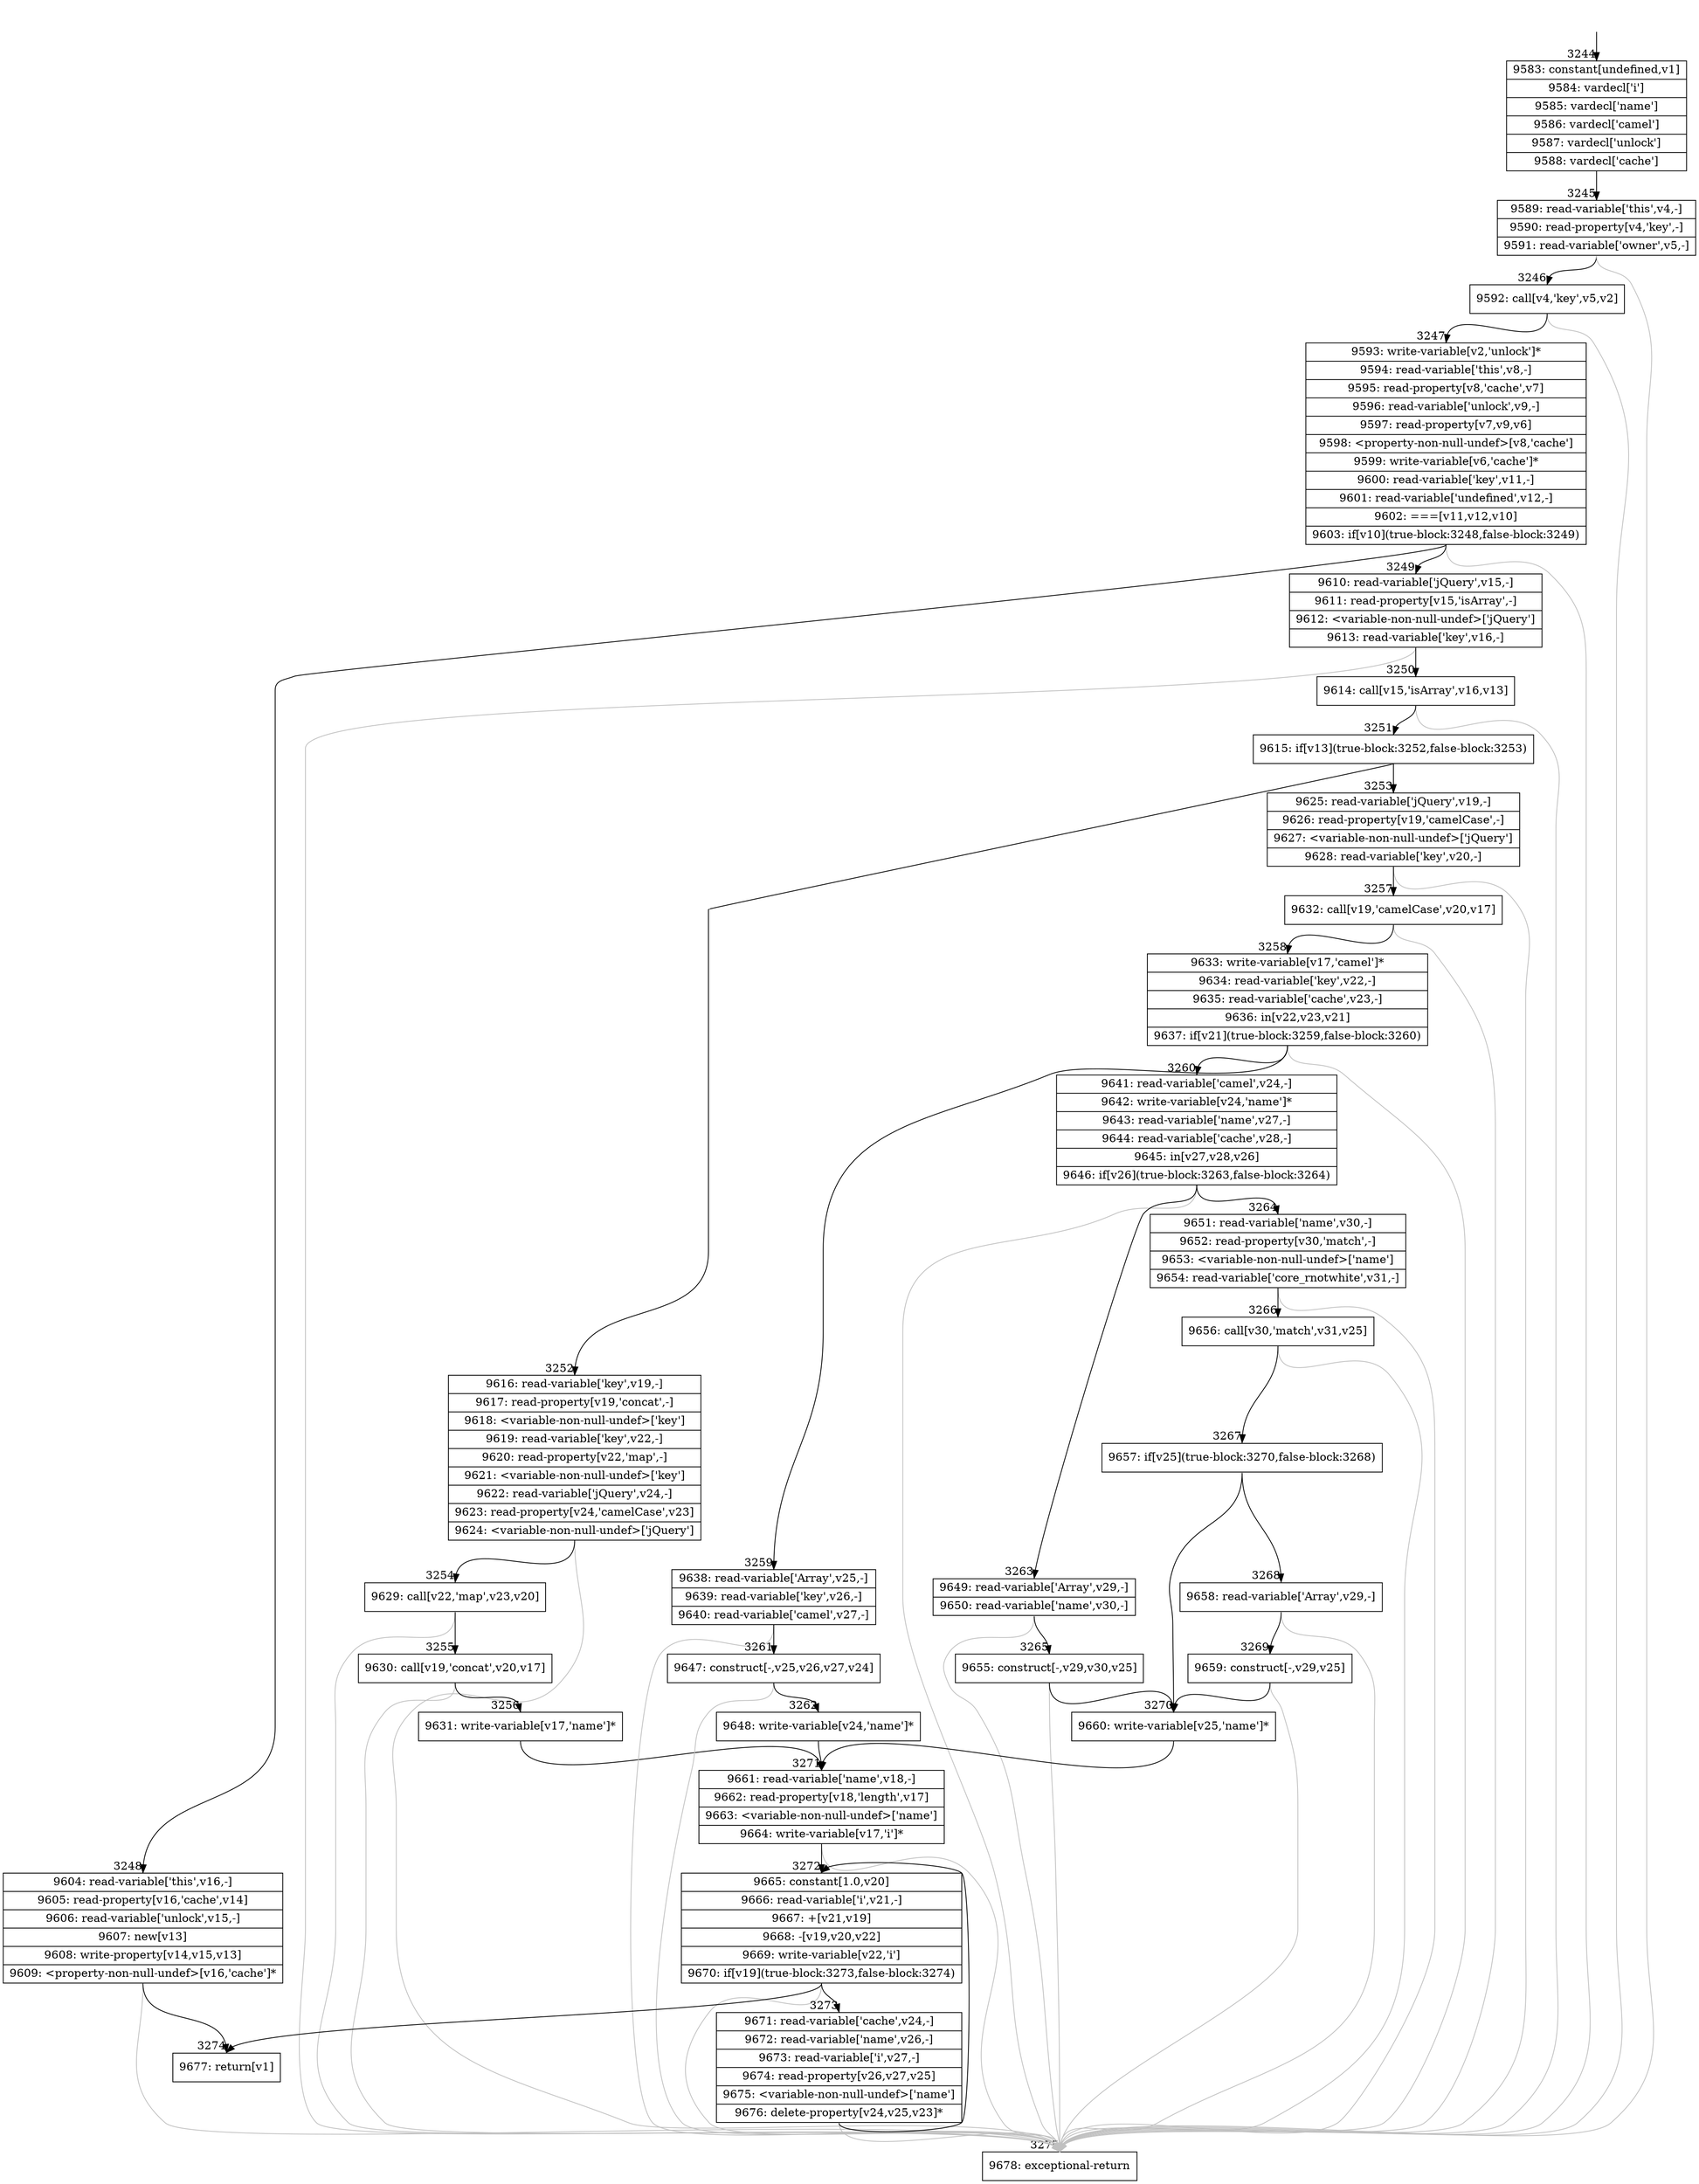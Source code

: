 digraph {
rankdir="TD"
BB_entry212[shape=none,label=""];
BB_entry212 -> BB3244 [tailport=s, headport=n, headlabel="    3244"]
BB3244 [shape=record label="{9583: constant[undefined,v1]|9584: vardecl['i']|9585: vardecl['name']|9586: vardecl['camel']|9587: vardecl['unlock']|9588: vardecl['cache']}" ] 
BB3244 -> BB3245 [tailport=s, headport=n, headlabel="      3245"]
BB3245 [shape=record label="{9589: read-variable['this',v4,-]|9590: read-property[v4,'key',-]|9591: read-variable['owner',v5,-]}" ] 
BB3245 -> BB3246 [tailport=s, headport=n, headlabel="      3246"]
BB3245 -> BB3275 [tailport=s, headport=n, color=gray, headlabel="      3275"]
BB3246 [shape=record label="{9592: call[v4,'key',v5,v2]}" ] 
BB3246 -> BB3247 [tailport=s, headport=n, headlabel="      3247"]
BB3246 -> BB3275 [tailport=s, headport=n, color=gray]
BB3247 [shape=record label="{9593: write-variable[v2,'unlock']*|9594: read-variable['this',v8,-]|9595: read-property[v8,'cache',v7]|9596: read-variable['unlock',v9,-]|9597: read-property[v7,v9,v6]|9598: \<property-non-null-undef\>[v8,'cache']|9599: write-variable[v6,'cache']*|9600: read-variable['key',v11,-]|9601: read-variable['undefined',v12,-]|9602: ===[v11,v12,v10]|9603: if[v10](true-block:3248,false-block:3249)}" ] 
BB3247 -> BB3248 [tailport=s, headport=n, headlabel="      3248"]
BB3247 -> BB3249 [tailport=s, headport=n, headlabel="      3249"]
BB3247 -> BB3275 [tailport=s, headport=n, color=gray]
BB3248 [shape=record label="{9604: read-variable['this',v16,-]|9605: read-property[v16,'cache',v14]|9606: read-variable['unlock',v15,-]|9607: new[v13]|9608: write-property[v14,v15,v13]|9609: \<property-non-null-undef\>[v16,'cache']*}" ] 
BB3248 -> BB3274 [tailport=s, headport=n, headlabel="      3274"]
BB3248 -> BB3275 [tailport=s, headport=n, color=gray]
BB3249 [shape=record label="{9610: read-variable['jQuery',v15,-]|9611: read-property[v15,'isArray',-]|9612: \<variable-non-null-undef\>['jQuery']|9613: read-variable['key',v16,-]}" ] 
BB3249 -> BB3250 [tailport=s, headport=n, headlabel="      3250"]
BB3249 -> BB3275 [tailport=s, headport=n, color=gray]
BB3250 [shape=record label="{9614: call[v15,'isArray',v16,v13]}" ] 
BB3250 -> BB3251 [tailport=s, headport=n, headlabel="      3251"]
BB3250 -> BB3275 [tailport=s, headport=n, color=gray]
BB3251 [shape=record label="{9615: if[v13](true-block:3252,false-block:3253)}" ] 
BB3251 -> BB3252 [tailport=s, headport=n, headlabel="      3252"]
BB3251 -> BB3253 [tailport=s, headport=n, headlabel="      3253"]
BB3252 [shape=record label="{9616: read-variable['key',v19,-]|9617: read-property[v19,'concat',-]|9618: \<variable-non-null-undef\>['key']|9619: read-variable['key',v22,-]|9620: read-property[v22,'map',-]|9621: \<variable-non-null-undef\>['key']|9622: read-variable['jQuery',v24,-]|9623: read-property[v24,'camelCase',v23]|9624: \<variable-non-null-undef\>['jQuery']}" ] 
BB3252 -> BB3254 [tailport=s, headport=n, headlabel="      3254"]
BB3252 -> BB3275 [tailport=s, headport=n, color=gray]
BB3253 [shape=record label="{9625: read-variable['jQuery',v19,-]|9626: read-property[v19,'camelCase',-]|9627: \<variable-non-null-undef\>['jQuery']|9628: read-variable['key',v20,-]}" ] 
BB3253 -> BB3257 [tailport=s, headport=n, headlabel="      3257"]
BB3253 -> BB3275 [tailport=s, headport=n, color=gray]
BB3254 [shape=record label="{9629: call[v22,'map',v23,v20]}" ] 
BB3254 -> BB3255 [tailport=s, headport=n, headlabel="      3255"]
BB3254 -> BB3275 [tailport=s, headport=n, color=gray]
BB3255 [shape=record label="{9630: call[v19,'concat',v20,v17]}" ] 
BB3255 -> BB3256 [tailport=s, headport=n, headlabel="      3256"]
BB3255 -> BB3275 [tailport=s, headport=n, color=gray]
BB3256 [shape=record label="{9631: write-variable[v17,'name']*}" ] 
BB3256 -> BB3271 [tailport=s, headport=n, headlabel="      3271"]
BB3257 [shape=record label="{9632: call[v19,'camelCase',v20,v17]}" ] 
BB3257 -> BB3258 [tailport=s, headport=n, headlabel="      3258"]
BB3257 -> BB3275 [tailport=s, headport=n, color=gray]
BB3258 [shape=record label="{9633: write-variable[v17,'camel']*|9634: read-variable['key',v22,-]|9635: read-variable['cache',v23,-]|9636: in[v22,v23,v21]|9637: if[v21](true-block:3259,false-block:3260)}" ] 
BB3258 -> BB3259 [tailport=s, headport=n, headlabel="      3259"]
BB3258 -> BB3260 [tailport=s, headport=n, headlabel="      3260"]
BB3258 -> BB3275 [tailport=s, headport=n, color=gray]
BB3259 [shape=record label="{9638: read-variable['Array',v25,-]|9639: read-variable['key',v26,-]|9640: read-variable['camel',v27,-]}" ] 
BB3259 -> BB3261 [tailport=s, headport=n, headlabel="      3261"]
BB3259 -> BB3275 [tailport=s, headport=n, color=gray]
BB3260 [shape=record label="{9641: read-variable['camel',v24,-]|9642: write-variable[v24,'name']*|9643: read-variable['name',v27,-]|9644: read-variable['cache',v28,-]|9645: in[v27,v28,v26]|9646: if[v26](true-block:3263,false-block:3264)}" ] 
BB3260 -> BB3263 [tailport=s, headport=n, headlabel="      3263"]
BB3260 -> BB3264 [tailport=s, headport=n, headlabel="      3264"]
BB3260 -> BB3275 [tailport=s, headport=n, color=gray]
BB3261 [shape=record label="{9647: construct[-,v25,v26,v27,v24]}" ] 
BB3261 -> BB3262 [tailport=s, headport=n, headlabel="      3262"]
BB3261 -> BB3275 [tailport=s, headport=n, color=gray]
BB3262 [shape=record label="{9648: write-variable[v24,'name']*}" ] 
BB3262 -> BB3271 [tailport=s, headport=n]
BB3263 [shape=record label="{9649: read-variable['Array',v29,-]|9650: read-variable['name',v30,-]}" ] 
BB3263 -> BB3265 [tailport=s, headport=n, headlabel="      3265"]
BB3263 -> BB3275 [tailport=s, headport=n, color=gray]
BB3264 [shape=record label="{9651: read-variable['name',v30,-]|9652: read-property[v30,'match',-]|9653: \<variable-non-null-undef\>['name']|9654: read-variable['core_rnotwhite',v31,-]}" ] 
BB3264 -> BB3266 [tailport=s, headport=n, headlabel="      3266"]
BB3264 -> BB3275 [tailport=s, headport=n, color=gray]
BB3265 [shape=record label="{9655: construct[-,v29,v30,v25]}" ] 
BB3265 -> BB3270 [tailport=s, headport=n, headlabel="      3270"]
BB3265 -> BB3275 [tailport=s, headport=n, color=gray]
BB3266 [shape=record label="{9656: call[v30,'match',v31,v25]}" ] 
BB3266 -> BB3267 [tailport=s, headport=n, headlabel="      3267"]
BB3266 -> BB3275 [tailport=s, headport=n, color=gray]
BB3267 [shape=record label="{9657: if[v25](true-block:3270,false-block:3268)}" ] 
BB3267 -> BB3270 [tailport=s, headport=n]
BB3267 -> BB3268 [tailport=s, headport=n, headlabel="      3268"]
BB3268 [shape=record label="{9658: read-variable['Array',v29,-]}" ] 
BB3268 -> BB3269 [tailport=s, headport=n, headlabel="      3269"]
BB3268 -> BB3275 [tailport=s, headport=n, color=gray]
BB3269 [shape=record label="{9659: construct[-,v29,v25]}" ] 
BB3269 -> BB3270 [tailport=s, headport=n]
BB3269 -> BB3275 [tailport=s, headport=n, color=gray]
BB3270 [shape=record label="{9660: write-variable[v25,'name']*}" ] 
BB3270 -> BB3271 [tailport=s, headport=n]
BB3271 [shape=record label="{9661: read-variable['name',v18,-]|9662: read-property[v18,'length',v17]|9663: \<variable-non-null-undef\>['name']|9664: write-variable[v17,'i']*}" ] 
BB3271 -> BB3272 [tailport=s, headport=n, headlabel="      3272"]
BB3271 -> BB3275 [tailport=s, headport=n, color=gray]
BB3272 [shape=record label="{9665: constant[1.0,v20]|9666: read-variable['i',v21,-]|9667: +[v21,v19]|9668: -[v19,v20,v22]|9669: write-variable[v22,'i']|9670: if[v19](true-block:3273,false-block:3274)}" ] 
BB3272 -> BB3273 [tailport=s, headport=n, headlabel="      3273"]
BB3272 -> BB3274 [tailport=s, headport=n]
BB3272 -> BB3275 [tailport=s, headport=n, color=gray]
BB3273 [shape=record label="{9671: read-variable['cache',v24,-]|9672: read-variable['name',v26,-]|9673: read-variable['i',v27,-]|9674: read-property[v26,v27,v25]|9675: \<variable-non-null-undef\>['name']|9676: delete-property[v24,v25,v23]*}" ] 
BB3273 -> BB3272 [tailport=s, headport=n]
BB3273 -> BB3275 [tailport=s, headport=n, color=gray]
BB3274 [shape=record label="{9677: return[v1]}" ] 
BB3275 [shape=record label="{9678: exceptional-return}" ] 
}
